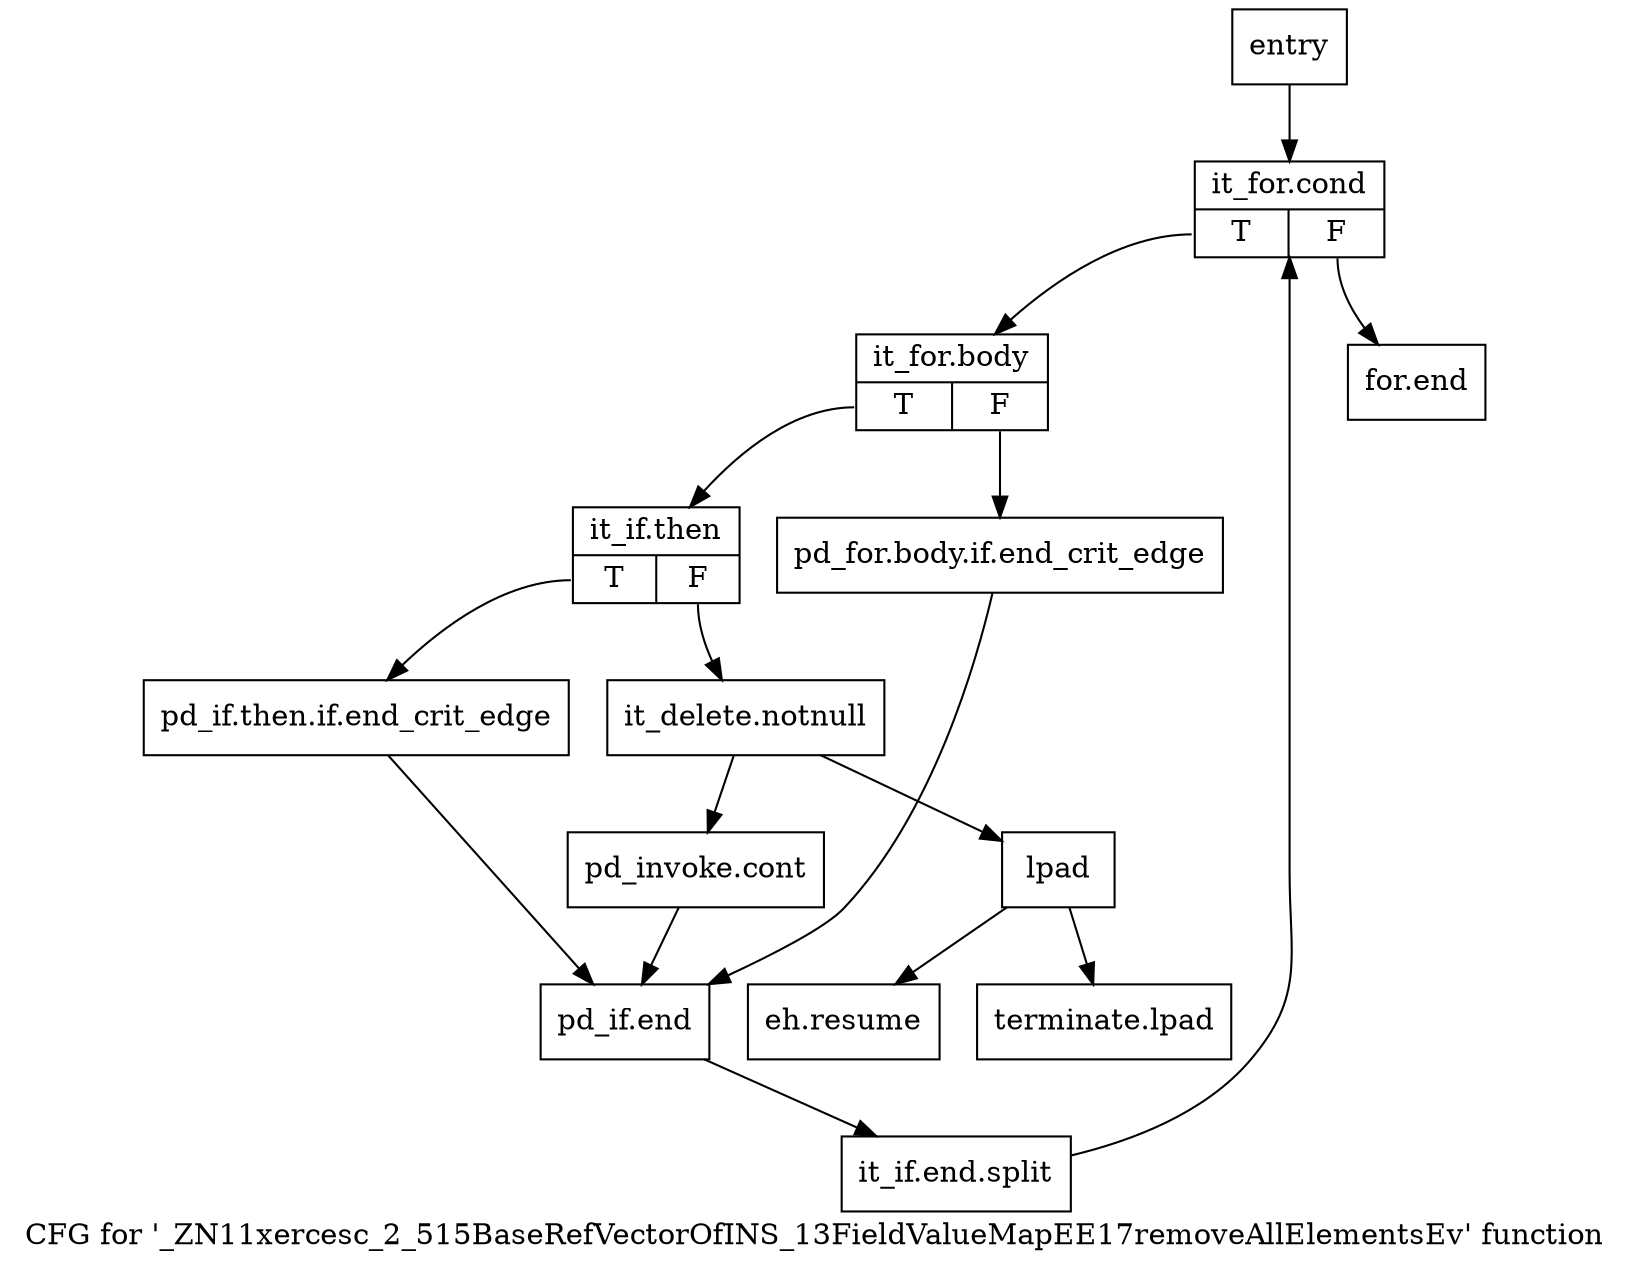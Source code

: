 digraph "CFG for '_ZN11xercesc_2_515BaseRefVectorOfINS_13FieldValueMapEE17removeAllElementsEv' function" {
	label="CFG for '_ZN11xercesc_2_515BaseRefVectorOfINS_13FieldValueMapEE17removeAllElementsEv' function";

	Node0x4e19bf0 [shape=record,label="{entry}"];
	Node0x4e19bf0 -> Node0x4e19c40;
	Node0x4e19c40 [shape=record,label="{it_for.cond|{<s0>T|<s1>F}}"];
	Node0x4e19c40:s0 -> Node0x4e19c90;
	Node0x4e19c40:s1 -> Node0x4e19f10;
	Node0x4e19c90 [shape=record,label="{it_for.body|{<s0>T|<s1>F}}"];
	Node0x4e19c90:s0 -> Node0x4e19d30;
	Node0x4e19c90:s1 -> Node0x4e19ce0;
	Node0x4e19ce0 [shape=record,label="{pd_for.body.if.end_crit_edge}"];
	Node0x4e19ce0 -> Node0x4e19ec0;
	Node0x4e19d30 [shape=record,label="{it_if.then|{<s0>T|<s1>F}}"];
	Node0x4e19d30:s0 -> Node0x4e19d80;
	Node0x4e19d30:s1 -> Node0x4e19dd0;
	Node0x4e19d80 [shape=record,label="{pd_if.then.if.end_crit_edge}"];
	Node0x4e19d80 -> Node0x4e19ec0;
	Node0x4e19dd0 [shape=record,label="{it_delete.notnull}"];
	Node0x4e19dd0 -> Node0x4e19e20;
	Node0x4e19dd0 -> Node0x4e19e70;
	Node0x4e19e20 [shape=record,label="{pd_invoke.cont}"];
	Node0x4e19e20 -> Node0x4e19ec0;
	Node0x4e19e70 [shape=record,label="{lpad}"];
	Node0x4e19e70 -> Node0x4e19f60;
	Node0x4e19e70 -> Node0x4e19fb0;
	Node0x4e19ec0 [shape=record,label="{pd_if.end}"];
	Node0x4e19ec0 -> Node0xb1c5e10;
	Node0xb1c5e10 [shape=record,label="{it_if.end.split}"];
	Node0xb1c5e10 -> Node0x4e19c40;
	Node0x4e19f10 [shape=record,label="{for.end}"];
	Node0x4e19f60 [shape=record,label="{eh.resume}"];
	Node0x4e19fb0 [shape=record,label="{terminate.lpad}"];
}
